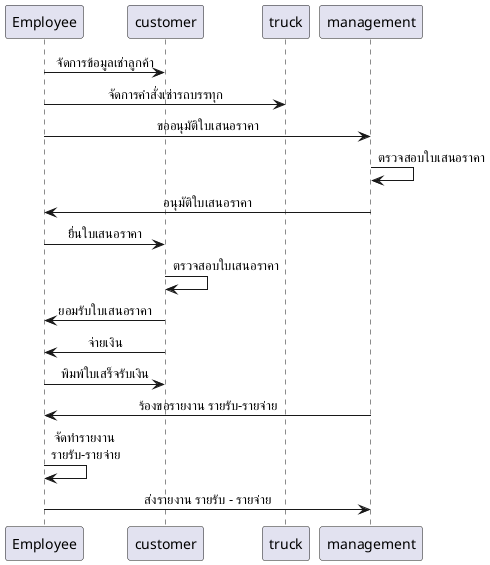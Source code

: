 @startuml quatation
skinparam sequenceMessageAlign center
participant Employee

participant customer
participant truck
participant management

Employee->customer:จัดการข้อมูลเช่าลูกค้า
Employee->truck:จัดการคำสั่งเช่ารถบรรทุก
Employee->management:ขออนุมัติใบเสนอราคา
management->management:ตรวจสอบใบเสนอราคา
management->Employee:อนุมัติใบเสนอราคา
Employee->customer:ยื่นใบเสนอราคา
customer->customer:ตรวจสอบใบเสนอราคา
customer->Employee:ยอมรับใบเสนอราคา
customer->Employee: จ่ายเงิน
Employee->customer:พิมพ์ใบเสร็จรับเงิน
management->Employee: ร้องขอรายงาน รายรับ-รายจ่าย
Employee->Employee:จัดทำรายงาน \nรายรับ-รายจ่าย
Employee->management:ส่งรายงาน รายรับ - รายจ่าย
@enduml